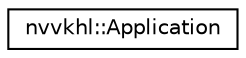 digraph "Graphical Class Hierarchy"
{
 // LATEX_PDF_SIZE
  edge [fontname="Helvetica",fontsize="10",labelfontname="Helvetica",labelfontsize="10"];
  node [fontname="Helvetica",fontsize="10",shape=record];
  rankdir="LR";
  Node0 [label="nvvkhl::Application",height=0.2,width=0.4,color="black", fillcolor="white", style="filled",URL="$classnvvkhl_1_1_application.html",tooltip=" "];
}
